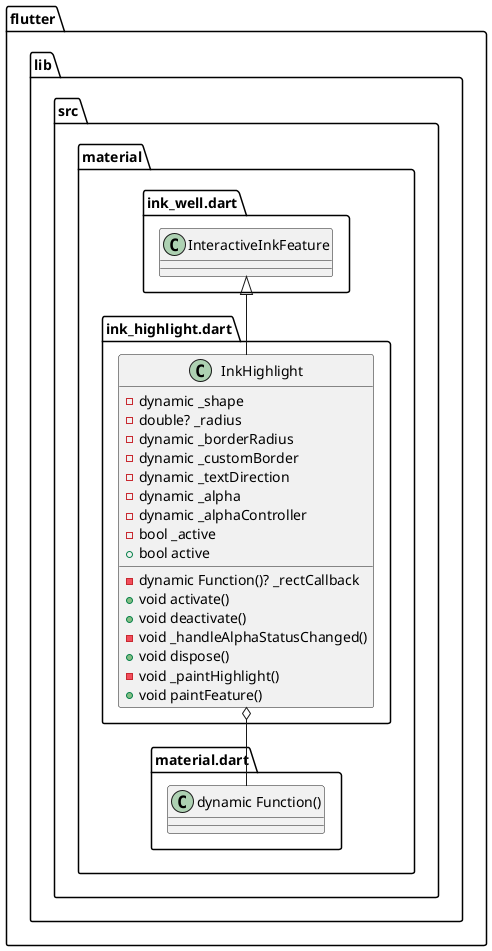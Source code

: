 @startuml
set namespaceSeparator ::

class "flutter::lib::src::material::ink_highlight.dart::InkHighlight" {
  -dynamic _shape
  -double? _radius
  -dynamic _borderRadius
  -dynamic _customBorder
  -dynamic Function()? _rectCallback
  -dynamic _textDirection
  -dynamic _alpha
  -dynamic _alphaController
  -bool _active
  +bool active
  +void activate()
  +void deactivate()
  -void _handleAlphaStatusChanged()
  +void dispose()
  -void _paintHighlight()
  +void paintFeature()
}

"flutter::lib::src::material::ink_highlight.dart::InkHighlight" o-- "flutter::lib::src::material::material.dart::dynamic Function()"
"flutter::lib::src::material::ink_well.dart::InteractiveInkFeature" <|-- "flutter::lib::src::material::ink_highlight.dart::InkHighlight"


@enduml